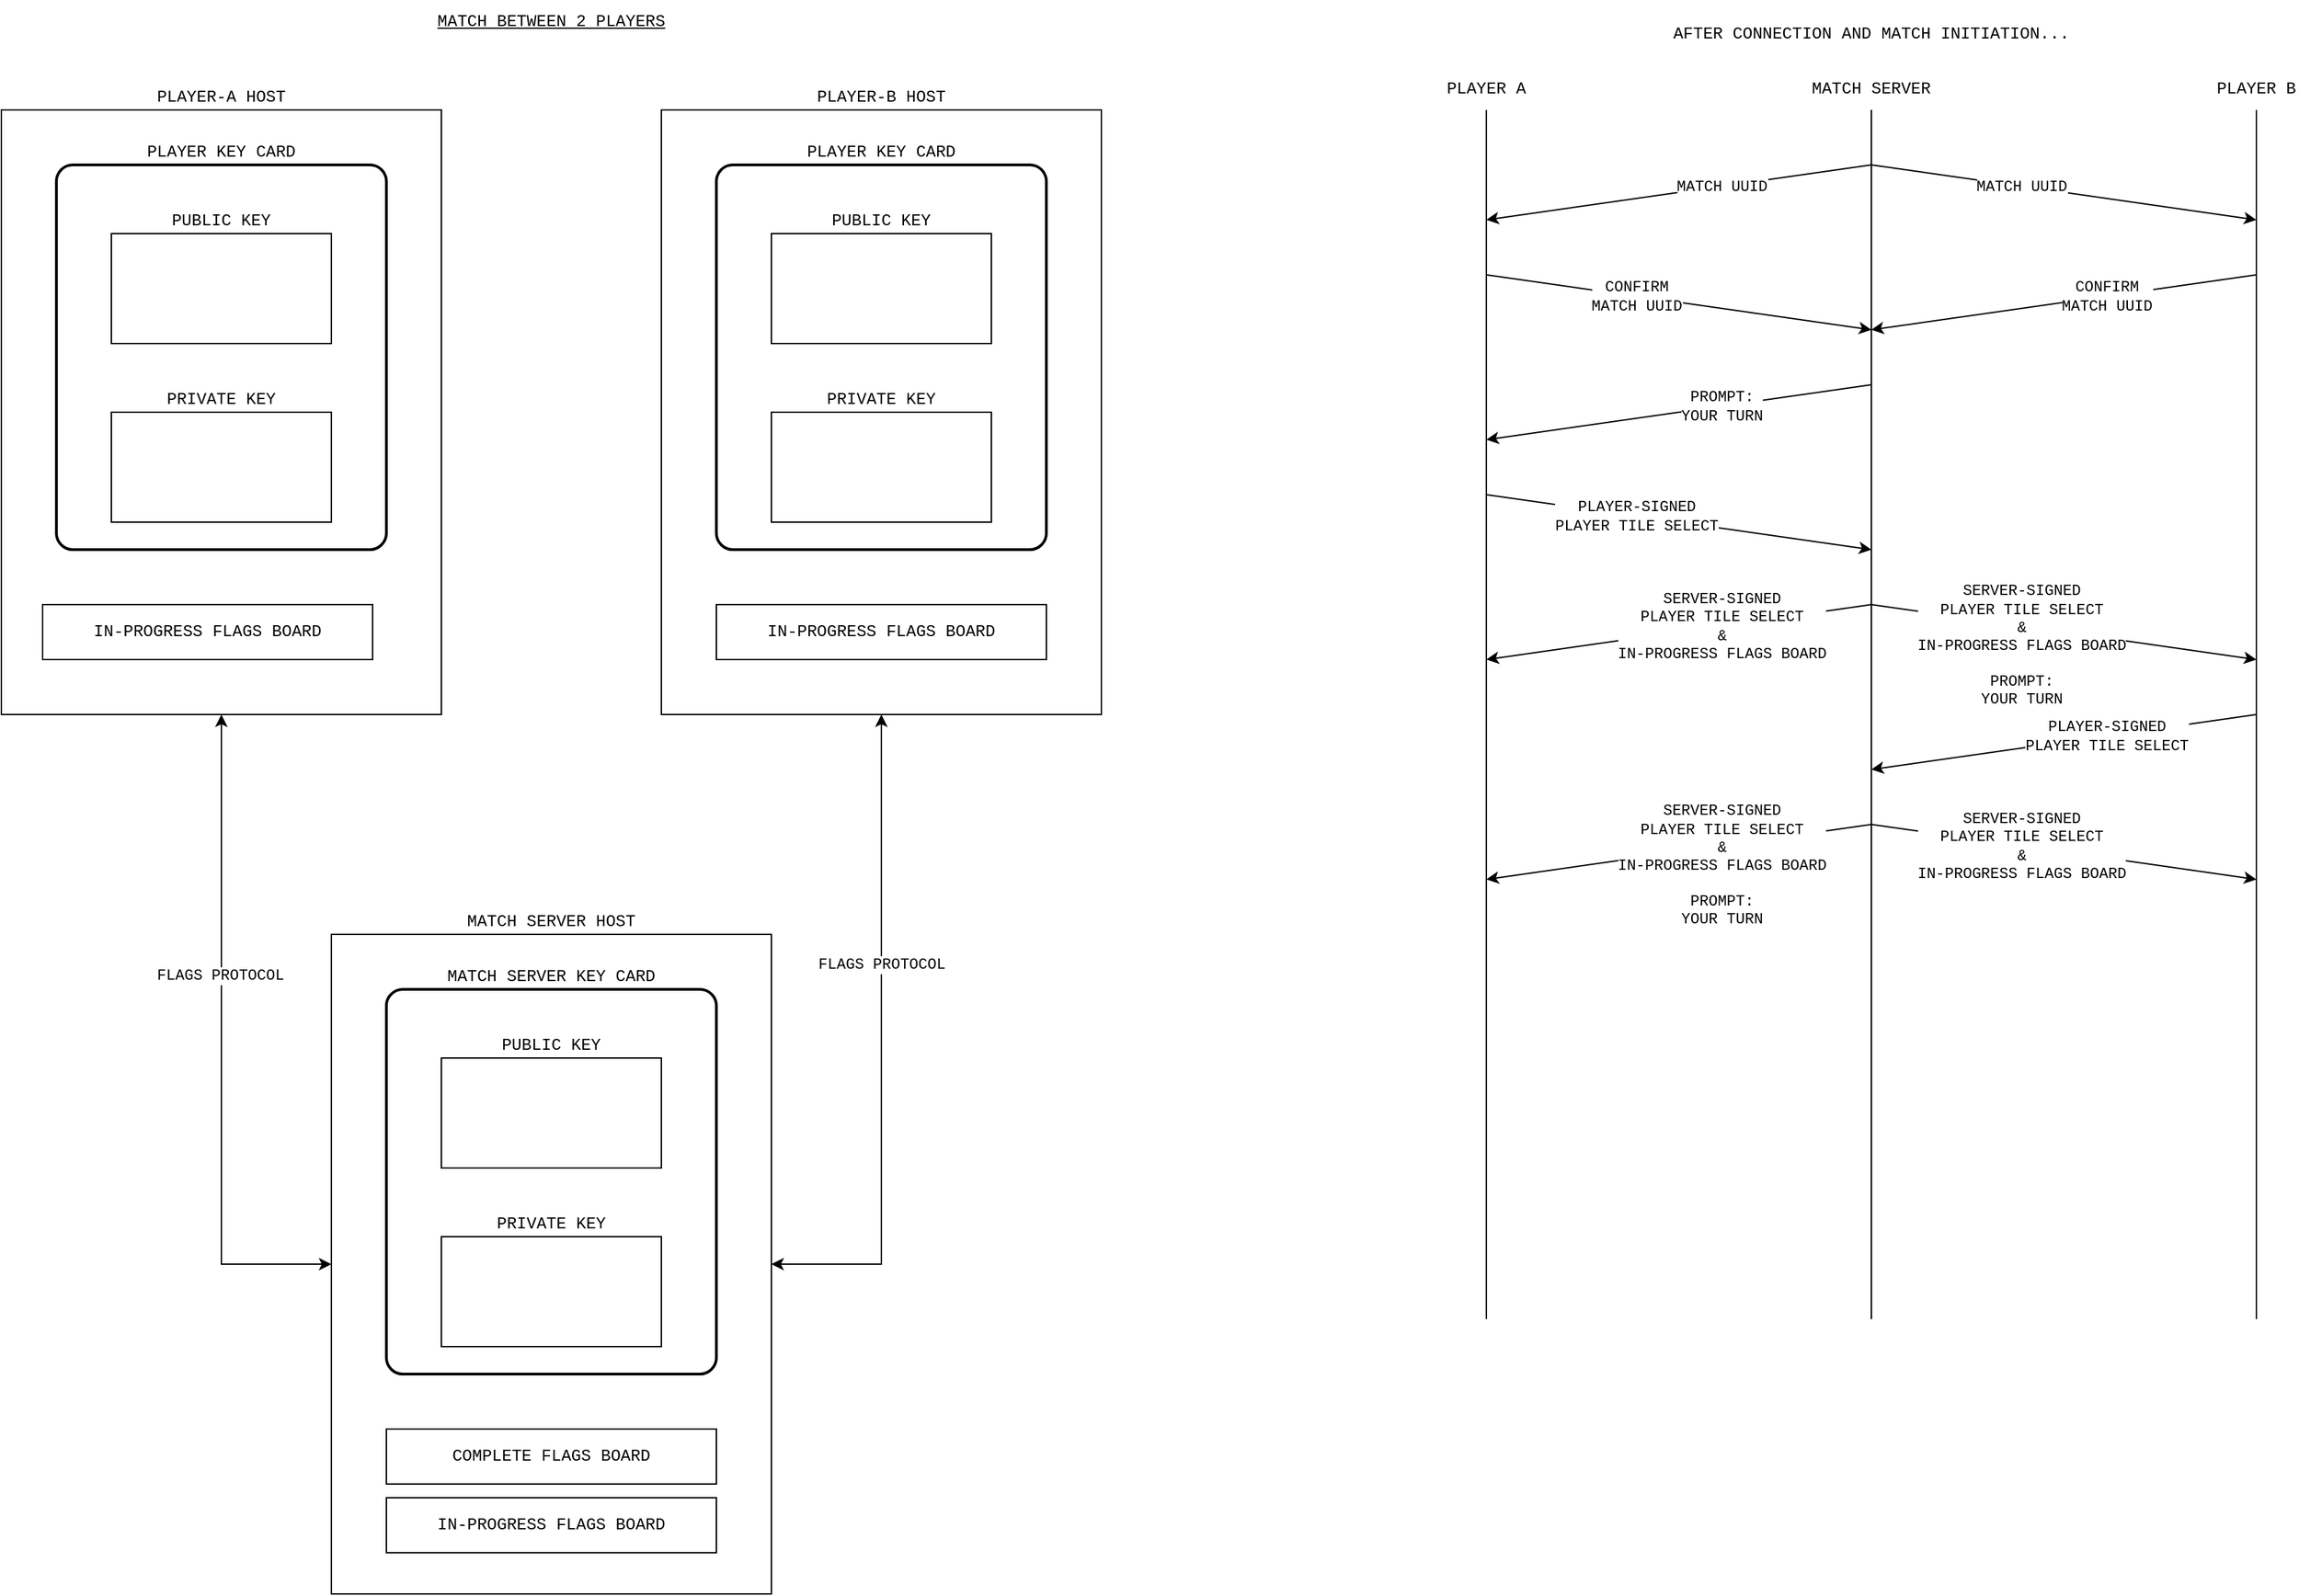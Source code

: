 <mxfile version="15.7.3" type="device"><diagram id="AiitpsYaWkvtxlXeo9Zu" name="Page-1"><mxGraphModel dx="2066" dy="1162" grid="1" gridSize="10" guides="1" tooltips="1" connect="1" arrows="1" fold="1" page="0" pageScale="1" pageWidth="850" pageHeight="1100" math="0" shadow="0"><root><mxCell id="0"/><mxCell id="1" parent="0"/><mxCell id="FdPZEPJJ2GJPK2jXRvM6-15" value="MATCH SERVER HOST" style="rounded=0;whiteSpace=wrap;html=1;fontFamily=Courier New;strokeWidth=1;labelPosition=center;verticalLabelPosition=top;align=center;verticalAlign=bottom;" parent="1" vertex="1"><mxGeometry x="280" y="720" width="320" height="480" as="geometry"/></mxCell><mxCell id="FdPZEPJJ2GJPK2jXRvM6-14" value="PLAYER-B HOST" style="rounded=0;whiteSpace=wrap;html=1;fontFamily=Courier New;strokeWidth=1;labelPosition=center;verticalLabelPosition=top;align=center;verticalAlign=bottom;" parent="1" vertex="1"><mxGeometry x="520" y="120" width="320" height="440" as="geometry"/></mxCell><mxCell id="FdPZEPJJ2GJPK2jXRvM6-13" value="PLAYER-A HOST" style="rounded=0;whiteSpace=wrap;html=1;fontFamily=Courier New;strokeWidth=1;labelPosition=center;verticalLabelPosition=top;align=center;verticalAlign=bottom;" parent="1" vertex="1"><mxGeometry x="40" y="120" width="320" height="440" as="geometry"/></mxCell><mxCell id="FdPZEPJJ2GJPK2jXRvM6-1" value="&lt;font face=&quot;Courier New&quot;&gt;PLAYER KEY CARD&lt;/font&gt;" style="rounded=1;whiteSpace=wrap;html=1;arcSize=5;labelPosition=center;verticalLabelPosition=top;align=center;verticalAlign=bottom;strokeWidth=2;" parent="1" vertex="1"><mxGeometry x="80" y="160" width="240" height="280" as="geometry"/></mxCell><mxCell id="FdPZEPJJ2GJPK2jXRvM6-3" value="&lt;font face=&quot;Courier New&quot;&gt;PUBLIC KEY&lt;/font&gt;" style="rounded=0;whiteSpace=wrap;html=1;labelPosition=center;verticalLabelPosition=top;align=center;verticalAlign=bottom;" parent="1" vertex="1"><mxGeometry x="120" y="210" width="160" height="80" as="geometry"/></mxCell><mxCell id="FdPZEPJJ2GJPK2jXRvM6-4" value="&lt;font face=&quot;Courier New&quot;&gt;PRIVATE KEY&lt;/font&gt;" style="rounded=0;whiteSpace=wrap;html=1;labelPosition=center;verticalLabelPosition=top;align=center;verticalAlign=bottom;" parent="1" vertex="1"><mxGeometry x="120" y="340" width="160" height="80" as="geometry"/></mxCell><mxCell id="FdPZEPJJ2GJPK2jXRvM6-5" value="&lt;font face=&quot;Courier New&quot;&gt;PLAYER KEY CARD&lt;/font&gt;" style="rounded=1;whiteSpace=wrap;html=1;arcSize=5;labelPosition=center;verticalLabelPosition=top;align=center;verticalAlign=bottom;strokeWidth=2;" parent="1" vertex="1"><mxGeometry x="560" y="160" width="240" height="280" as="geometry"/></mxCell><mxCell id="FdPZEPJJ2GJPK2jXRvM6-6" value="&lt;font face=&quot;Courier New&quot;&gt;PUBLIC KEY&lt;/font&gt;" style="rounded=0;whiteSpace=wrap;html=1;labelPosition=center;verticalLabelPosition=top;align=center;verticalAlign=bottom;" parent="1" vertex="1"><mxGeometry x="600" y="210" width="160" height="80" as="geometry"/></mxCell><mxCell id="FdPZEPJJ2GJPK2jXRvM6-7" value="&lt;font face=&quot;Courier New&quot;&gt;PRIVATE KEY&lt;/font&gt;" style="rounded=0;whiteSpace=wrap;html=1;labelPosition=center;verticalLabelPosition=top;align=center;verticalAlign=bottom;" parent="1" vertex="1"><mxGeometry x="600" y="340" width="160" height="80" as="geometry"/></mxCell><mxCell id="FdPZEPJJ2GJPK2jXRvM6-8" value="&lt;font face=&quot;Courier New&quot;&gt;MATCH SERVER KEY CARD&lt;br&gt;&lt;/font&gt;" style="rounded=1;whiteSpace=wrap;html=1;arcSize=5;labelPosition=center;verticalLabelPosition=top;align=center;verticalAlign=bottom;strokeWidth=2;" parent="1" vertex="1"><mxGeometry x="320" y="760" width="240" height="280" as="geometry"/></mxCell><mxCell id="FdPZEPJJ2GJPK2jXRvM6-9" value="&lt;font face=&quot;Courier New&quot;&gt;PUBLIC KEY&lt;/font&gt;" style="rounded=0;whiteSpace=wrap;html=1;labelPosition=center;verticalLabelPosition=top;align=center;verticalAlign=bottom;" parent="1" vertex="1"><mxGeometry x="360" y="810" width="160" height="80" as="geometry"/></mxCell><mxCell id="FdPZEPJJ2GJPK2jXRvM6-10" value="&lt;font face=&quot;Courier New&quot;&gt;PRIVATE KEY&lt;/font&gt;" style="rounded=0;whiteSpace=wrap;html=1;labelPosition=center;verticalLabelPosition=top;align=center;verticalAlign=bottom;" parent="1" vertex="1"><mxGeometry x="360" y="940" width="160" height="80" as="geometry"/></mxCell><mxCell id="FdPZEPJJ2GJPK2jXRvM6-16" value="" style="endArrow=classic;startArrow=classic;html=1;rounded=0;fontFamily=Courier New;exitX=0.5;exitY=1;exitDx=0;exitDy=0;edgeStyle=orthogonalEdgeStyle;entryX=0;entryY=0.5;entryDx=0;entryDy=0;" parent="1" source="FdPZEPJJ2GJPK2jXRvM6-13" target="FdPZEPJJ2GJPK2jXRvM6-15" edge="1"><mxGeometry width="50" height="50" relative="1" as="geometry"><mxPoint x="230" y="930" as="sourcePoint"/><mxPoint x="280" y="880" as="targetPoint"/><Array as="points"><mxPoint x="200" y="960"/></Array></mxGeometry></mxCell><mxCell id="FdPZEPJJ2GJPK2jXRvM6-19" value="FLAGS PROTOCOL" style="edgeLabel;html=1;align=center;verticalAlign=middle;resizable=0;points=[];fontFamily=Courier New;" parent="FdPZEPJJ2GJPK2jXRvM6-16" vertex="1" connectable="0"><mxGeometry x="-0.208" y="-1" relative="1" as="geometry"><mxPoint as="offset"/></mxGeometry></mxCell><mxCell id="FdPZEPJJ2GJPK2jXRvM6-18" value="" style="endArrow=classic;startArrow=classic;html=1;rounded=0;fontFamily=Courier New;exitX=1;exitY=0.5;exitDx=0;exitDy=0;entryX=0.5;entryY=1;entryDx=0;entryDy=0;edgeStyle=orthogonalEdgeStyle;" parent="1" source="FdPZEPJJ2GJPK2jXRvM6-15" target="FdPZEPJJ2GJPK2jXRvM6-14" edge="1"><mxGeometry width="50" height="50" relative="1" as="geometry"><mxPoint x="400" y="730" as="sourcePoint"/><mxPoint x="450" y="680" as="targetPoint"/></mxGeometry></mxCell><mxCell id="FdPZEPJJ2GJPK2jXRvM6-20" value="FLAGS PROTOCOL" style="edgeLabel;html=1;align=center;verticalAlign=middle;resizable=0;points=[];fontFamily=Courier New;" parent="FdPZEPJJ2GJPK2jXRvM6-18" vertex="1" connectable="0"><mxGeometry x="0.244" relative="1" as="geometry"><mxPoint as="offset"/></mxGeometry></mxCell><mxCell id="CE1uCGcKbfxcq__QtVK7-1" value="&lt;font face=&quot;Courier New&quot;&gt;&lt;u&gt;MATCH BETWEEN 2 PLAYERS&lt;/u&gt;&lt;/font&gt;" style="text;html=1;strokeColor=none;fillColor=none;align=center;verticalAlign=middle;whiteSpace=wrap;rounded=0;" vertex="1" parent="1"><mxGeometry x="210" y="40" width="460" height="30" as="geometry"/></mxCell><mxCell id="CE1uCGcKbfxcq__QtVK7-2" value="COMPLETE FLAGS BOARD" style="rounded=0;whiteSpace=wrap;html=1;fontFamily=Courier New;" vertex="1" parent="1"><mxGeometry x="320" y="1080" width="240" height="40" as="geometry"/></mxCell><mxCell id="CE1uCGcKbfxcq__QtVK7-3" value="IN-PROGRESS FLAGS BOARD" style="rounded=0;whiteSpace=wrap;html=1;fontFamily=Courier New;" vertex="1" parent="1"><mxGeometry x="320" y="1130" width="240" height="40" as="geometry"/></mxCell><mxCell id="CE1uCGcKbfxcq__QtVK7-4" value="IN-PROGRESS FLAGS BOARD" style="rounded=0;whiteSpace=wrap;html=1;fontFamily=Courier New;" vertex="1" parent="1"><mxGeometry x="70" y="480" width="240" height="40" as="geometry"/></mxCell><mxCell id="CE1uCGcKbfxcq__QtVK7-5" value="IN-PROGRESS FLAGS BOARD" style="rounded=0;whiteSpace=wrap;html=1;fontFamily=Courier New;" vertex="1" parent="1"><mxGeometry x="560" y="480" width="240" height="40" as="geometry"/></mxCell><mxCell id="CE1uCGcKbfxcq__QtVK7-6" value="" style="endArrow=none;html=1;rounded=0;fontFamily=Courier New;labelPosition=center;verticalLabelPosition=top;align=center;verticalAlign=bottom;" edge="1" parent="1"><mxGeometry width="50" height="50" relative="1" as="geometry"><mxPoint x="1120" y="1000" as="sourcePoint"/><mxPoint x="1120" y="120" as="targetPoint"/></mxGeometry></mxCell><mxCell id="CE1uCGcKbfxcq__QtVK7-7" value="" style="endArrow=none;html=1;rounded=0;fontFamily=Courier New;" edge="1" parent="1"><mxGeometry width="50" height="50" relative="1" as="geometry"><mxPoint x="1400" y="1000" as="sourcePoint"/><mxPoint x="1400" y="120" as="targetPoint"/></mxGeometry></mxCell><mxCell id="CE1uCGcKbfxcq__QtVK7-8" value="" style="endArrow=none;html=1;rounded=0;fontFamily=Courier New;" edge="1" parent="1"><mxGeometry width="50" height="50" relative="1" as="geometry"><mxPoint x="1680" y="1000" as="sourcePoint"/><mxPoint x="1680" y="120" as="targetPoint"/></mxGeometry></mxCell><mxCell id="CE1uCGcKbfxcq__QtVK7-10" value="" style="endArrow=classic;html=1;rounded=0;fontFamily=Courier New;" edge="1" parent="1"><mxGeometry width="50" height="50" relative="1" as="geometry"><mxPoint x="1400" y="160" as="sourcePoint"/><mxPoint x="1120" y="200" as="targetPoint"/></mxGeometry></mxCell><mxCell id="CE1uCGcKbfxcq__QtVK7-18" value="MATCH UUID" style="edgeLabel;html=1;align=center;verticalAlign=middle;resizable=0;points=[];fontFamily=Courier New;" vertex="1" connectable="0" parent="CE1uCGcKbfxcq__QtVK7-10"><mxGeometry x="-0.221" relative="1" as="geometry"><mxPoint as="offset"/></mxGeometry></mxCell><mxCell id="CE1uCGcKbfxcq__QtVK7-14" value="PLAYER A" style="text;html=1;strokeColor=none;fillColor=none;align=center;verticalAlign=middle;whiteSpace=wrap;rounded=0;fontFamily=Courier New;" vertex="1" parent="1"><mxGeometry x="1090" y="90" width="60" height="30" as="geometry"/></mxCell><mxCell id="CE1uCGcKbfxcq__QtVK7-15" value="PLAYER B" style="text;html=1;strokeColor=none;fillColor=none;align=center;verticalAlign=middle;whiteSpace=wrap;rounded=0;fontFamily=Courier New;" vertex="1" parent="1"><mxGeometry x="1650" y="90" width="60" height="30" as="geometry"/></mxCell><mxCell id="CE1uCGcKbfxcq__QtVK7-16" value="MATCH SERVER" style="text;html=1;strokeColor=none;fillColor=none;align=center;verticalAlign=middle;whiteSpace=wrap;rounded=0;fontFamily=Courier New;" vertex="1" parent="1"><mxGeometry x="1340" y="90" width="120" height="30" as="geometry"/></mxCell><mxCell id="CE1uCGcKbfxcq__QtVK7-17" value="AFTER CONNECTION AND MATCH INITIATION..." style="text;html=1;strokeColor=none;fillColor=none;align=center;verticalAlign=middle;whiteSpace=wrap;rounded=0;fontFamily=Courier New;" vertex="1" parent="1"><mxGeometry x="1240" y="50" width="320" height="30" as="geometry"/></mxCell><mxCell id="CE1uCGcKbfxcq__QtVK7-19" value="" style="endArrow=classic;html=1;rounded=0;fontFamily=Courier New;" edge="1" parent="1"><mxGeometry width="50" height="50" relative="1" as="geometry"><mxPoint x="1400" y="160" as="sourcePoint"/><mxPoint x="1680" y="200" as="targetPoint"/></mxGeometry></mxCell><mxCell id="CE1uCGcKbfxcq__QtVK7-20" value="MATCH UUID" style="edgeLabel;html=1;align=center;verticalAlign=middle;resizable=0;points=[];fontFamily=Courier New;" vertex="1" connectable="0" parent="CE1uCGcKbfxcq__QtVK7-19"><mxGeometry x="-0.221" relative="1" as="geometry"><mxPoint as="offset"/></mxGeometry></mxCell><mxCell id="CE1uCGcKbfxcq__QtVK7-21" value="" style="endArrow=classic;html=1;rounded=0;fontFamily=Courier New;" edge="1" parent="1"><mxGeometry width="50" height="50" relative="1" as="geometry"><mxPoint x="1120" y="240" as="sourcePoint"/><mxPoint x="1400" y="280" as="targetPoint"/></mxGeometry></mxCell><mxCell id="CE1uCGcKbfxcq__QtVK7-22" value="CONFIRM&lt;br&gt;MATCH UUID" style="edgeLabel;html=1;align=center;verticalAlign=middle;resizable=0;points=[];fontFamily=Courier New;" vertex="1" connectable="0" parent="CE1uCGcKbfxcq__QtVK7-21"><mxGeometry x="-0.221" relative="1" as="geometry"><mxPoint as="offset"/></mxGeometry></mxCell><mxCell id="CE1uCGcKbfxcq__QtVK7-23" value="" style="endArrow=classic;html=1;rounded=0;fontFamily=Courier New;" edge="1" parent="1"><mxGeometry width="50" height="50" relative="1" as="geometry"><mxPoint x="1680" y="240" as="sourcePoint"/><mxPoint x="1400" y="280" as="targetPoint"/></mxGeometry></mxCell><mxCell id="CE1uCGcKbfxcq__QtVK7-24" value="CONFIRM&lt;br&gt;MATCH UUID" style="edgeLabel;html=1;align=center;verticalAlign=middle;resizable=0;points=[];fontFamily=Courier New;" vertex="1" connectable="0" parent="CE1uCGcKbfxcq__QtVK7-23"><mxGeometry x="-0.221" relative="1" as="geometry"><mxPoint as="offset"/></mxGeometry></mxCell><mxCell id="CE1uCGcKbfxcq__QtVK7-25" value="" style="endArrow=classic;html=1;rounded=0;fontFamily=Courier New;" edge="1" parent="1"><mxGeometry width="50" height="50" relative="1" as="geometry"><mxPoint x="1400" y="320" as="sourcePoint"/><mxPoint x="1120" y="360" as="targetPoint"/></mxGeometry></mxCell><mxCell id="CE1uCGcKbfxcq__QtVK7-26" value="PROMPT:&lt;br&gt;YOUR TURN" style="edgeLabel;html=1;align=center;verticalAlign=middle;resizable=0;points=[];fontFamily=Courier New;" vertex="1" connectable="0" parent="CE1uCGcKbfxcq__QtVK7-25"><mxGeometry x="-0.221" relative="1" as="geometry"><mxPoint as="offset"/></mxGeometry></mxCell><mxCell id="CE1uCGcKbfxcq__QtVK7-27" value="" style="endArrow=classic;html=1;rounded=0;fontFamily=Courier New;" edge="1" parent="1"><mxGeometry width="50" height="50" relative="1" as="geometry"><mxPoint x="1120" y="400" as="sourcePoint"/><mxPoint x="1400" y="440" as="targetPoint"/></mxGeometry></mxCell><mxCell id="CE1uCGcKbfxcq__QtVK7-28" value="PLAYER-SIGNED&lt;br&gt;PLAYER TILE SELECT" style="edgeLabel;html=1;align=center;verticalAlign=middle;resizable=0;points=[];fontFamily=Courier New;" vertex="1" connectable="0" parent="CE1uCGcKbfxcq__QtVK7-27"><mxGeometry x="-0.221" relative="1" as="geometry"><mxPoint as="offset"/></mxGeometry></mxCell><mxCell id="CE1uCGcKbfxcq__QtVK7-29" value="" style="endArrow=classic;html=1;rounded=0;fontFamily=Courier New;" edge="1" parent="1"><mxGeometry width="50" height="50" relative="1" as="geometry"><mxPoint x="1400" y="480" as="sourcePoint"/><mxPoint x="1120" y="520" as="targetPoint"/></mxGeometry></mxCell><mxCell id="CE1uCGcKbfxcq__QtVK7-30" value="SERVER-SIGNED&lt;br&gt;PLAYER TILE SELECT&lt;br&gt;&amp;amp;&lt;br&gt;IN-PROGRESS FLAGS BOARD" style="edgeLabel;html=1;align=center;verticalAlign=middle;resizable=0;points=[];fontFamily=Courier New;" vertex="1" connectable="0" parent="CE1uCGcKbfxcq__QtVK7-29"><mxGeometry x="-0.221" relative="1" as="geometry"><mxPoint as="offset"/></mxGeometry></mxCell><mxCell id="CE1uCGcKbfxcq__QtVK7-32" value="" style="endArrow=classic;html=1;rounded=0;fontFamily=Courier New;" edge="1" parent="1"><mxGeometry width="50" height="50" relative="1" as="geometry"><mxPoint x="1400" y="480" as="sourcePoint"/><mxPoint x="1680" y="520" as="targetPoint"/></mxGeometry></mxCell><mxCell id="CE1uCGcKbfxcq__QtVK7-33" value="SERVER-SIGNED&lt;br&gt;PLAYER TILE SELECT&lt;br&gt;&amp;amp;&lt;br&gt;IN-PROGRESS FLAGS BOARD&lt;br&gt;&lt;br&gt;PROMPT:&lt;br&gt;YOUR TURN" style="edgeLabel;html=1;align=center;verticalAlign=middle;resizable=0;points=[];fontFamily=Courier New;" vertex="1" connectable="0" parent="CE1uCGcKbfxcq__QtVK7-32"><mxGeometry x="-0.221" relative="1" as="geometry"><mxPoint y="14" as="offset"/></mxGeometry></mxCell><mxCell id="CE1uCGcKbfxcq__QtVK7-34" value="" style="endArrow=classic;html=1;rounded=0;fontFamily=Courier New;" edge="1" parent="1"><mxGeometry width="50" height="50" relative="1" as="geometry"><mxPoint x="1680" y="560" as="sourcePoint"/><mxPoint x="1400" y="600" as="targetPoint"/></mxGeometry></mxCell><mxCell id="CE1uCGcKbfxcq__QtVK7-35" value="PLAYER-SIGNED&lt;br&gt;PLAYER TILE SELECT" style="edgeLabel;html=1;align=center;verticalAlign=middle;resizable=0;points=[];fontFamily=Courier New;" vertex="1" connectable="0" parent="CE1uCGcKbfxcq__QtVK7-34"><mxGeometry x="-0.221" relative="1" as="geometry"><mxPoint as="offset"/></mxGeometry></mxCell><mxCell id="CE1uCGcKbfxcq__QtVK7-36" value="" style="endArrow=classic;html=1;rounded=0;fontFamily=Courier New;" edge="1" parent="1"><mxGeometry width="50" height="50" relative="1" as="geometry"><mxPoint x="1400" y="640" as="sourcePoint"/><mxPoint x="1120" y="680" as="targetPoint"/></mxGeometry></mxCell><mxCell id="CE1uCGcKbfxcq__QtVK7-37" value="SERVER-SIGNED&lt;br&gt;PLAYER TILE SELECT&lt;br&gt;&amp;amp;&lt;br&gt;IN-PROGRESS FLAGS BOARD&lt;br&gt;&lt;br&gt;PROMPT:&lt;br&gt;YOUR TURN" style="edgeLabel;html=1;align=center;verticalAlign=middle;resizable=0;points=[];fontFamily=Courier New;" vertex="1" connectable="0" parent="CE1uCGcKbfxcq__QtVK7-36"><mxGeometry x="-0.221" relative="1" as="geometry"><mxPoint y="14" as="offset"/></mxGeometry></mxCell><mxCell id="CE1uCGcKbfxcq__QtVK7-38" value="" style="endArrow=classic;html=1;rounded=0;fontFamily=Courier New;" edge="1" parent="1"><mxGeometry width="50" height="50" relative="1" as="geometry"><mxPoint x="1400" y="640" as="sourcePoint"/><mxPoint x="1680" y="680" as="targetPoint"/></mxGeometry></mxCell><mxCell id="CE1uCGcKbfxcq__QtVK7-39" value="SERVER-SIGNED&lt;br&gt;PLAYER TILE SELECT&lt;br&gt;&amp;amp;&lt;br&gt;IN-PROGRESS FLAGS BOARD" style="edgeLabel;html=1;align=center;verticalAlign=middle;resizable=0;points=[];fontFamily=Courier New;" vertex="1" connectable="0" parent="CE1uCGcKbfxcq__QtVK7-38"><mxGeometry x="-0.221" relative="1" as="geometry"><mxPoint as="offset"/></mxGeometry></mxCell></root></mxGraphModel></diagram></mxfile>